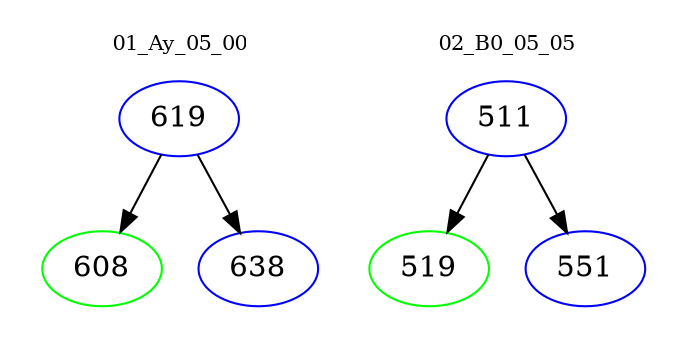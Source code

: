 digraph{
subgraph cluster_0 {
color = white
label = "01_Ay_05_00";
fontsize=10;
T0_619 [label="619", color="blue"]
T0_619 -> T0_608 [color="black"]
T0_608 [label="608", color="green"]
T0_619 -> T0_638 [color="black"]
T0_638 [label="638", color="blue"]
}
subgraph cluster_1 {
color = white
label = "02_B0_05_05";
fontsize=10;
T1_511 [label="511", color="blue"]
T1_511 -> T1_519 [color="black"]
T1_519 [label="519", color="green"]
T1_511 -> T1_551 [color="black"]
T1_551 [label="551", color="blue"]
}
}
